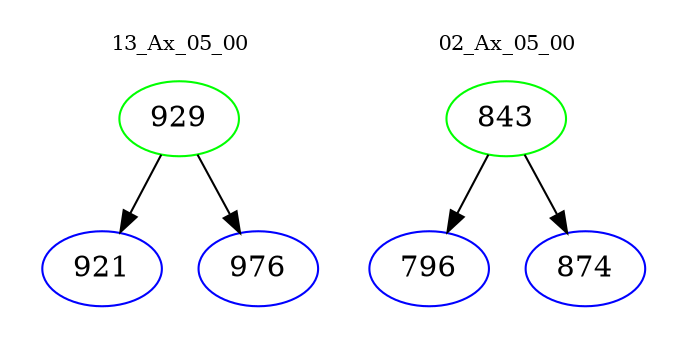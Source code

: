 digraph{
subgraph cluster_0 {
color = white
label = "13_Ax_05_00";
fontsize=10;
T0_929 [label="929", color="green"]
T0_929 -> T0_921 [color="black"]
T0_921 [label="921", color="blue"]
T0_929 -> T0_976 [color="black"]
T0_976 [label="976", color="blue"]
}
subgraph cluster_1 {
color = white
label = "02_Ax_05_00";
fontsize=10;
T1_843 [label="843", color="green"]
T1_843 -> T1_796 [color="black"]
T1_796 [label="796", color="blue"]
T1_843 -> T1_874 [color="black"]
T1_874 [label="874", color="blue"]
}
}
